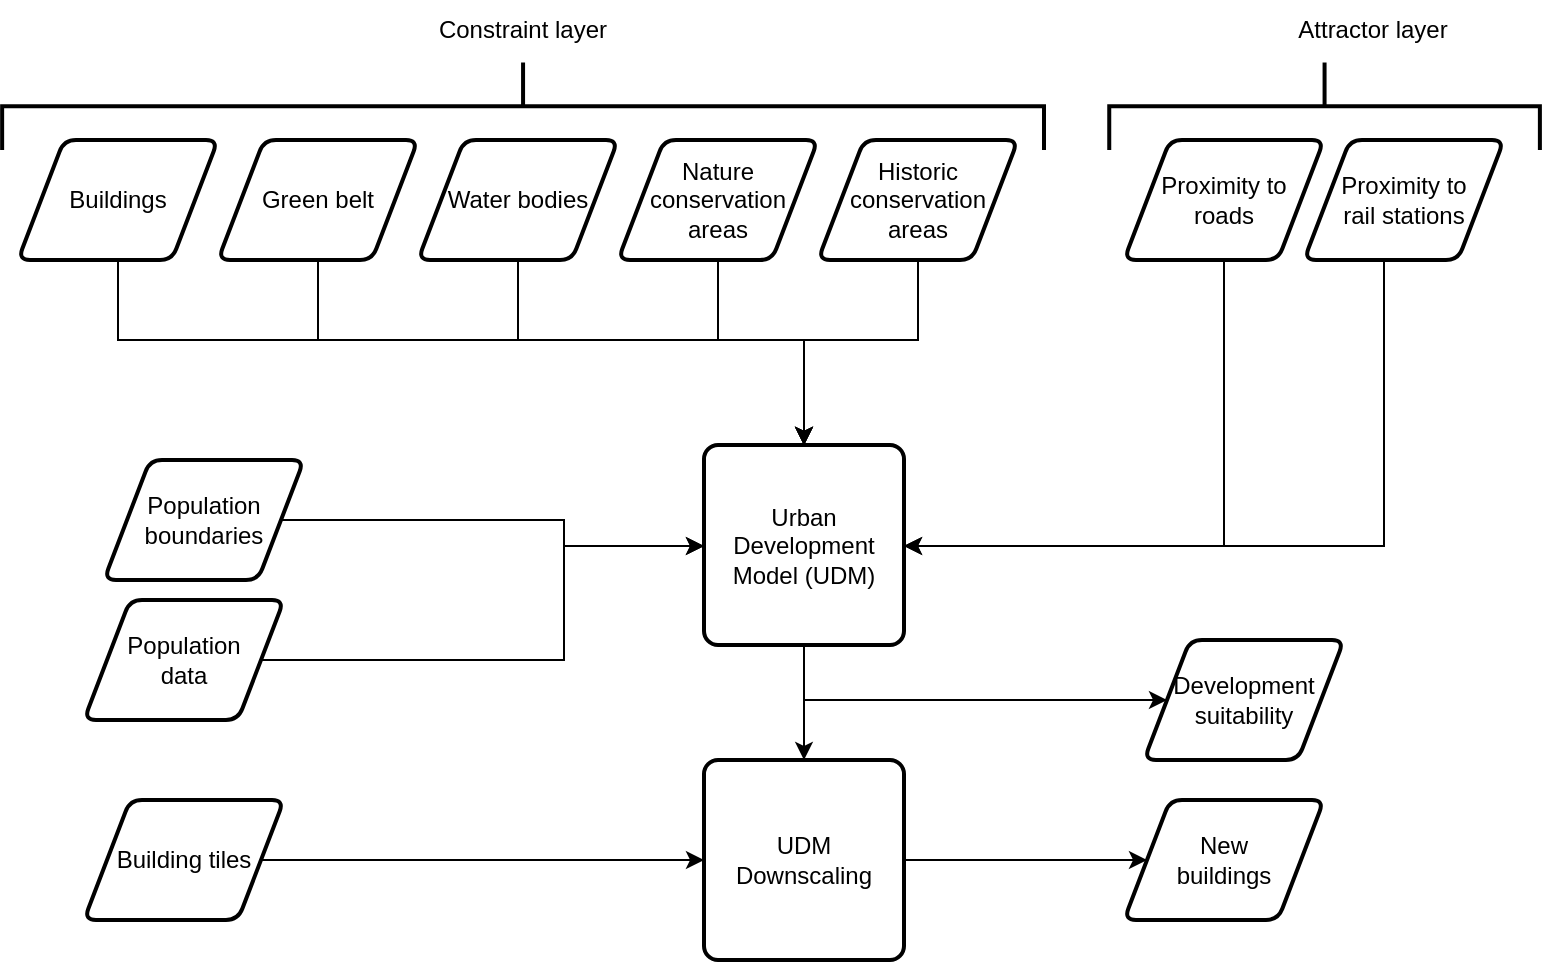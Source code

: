 <mxfile version="13.7.8" type="google" pages="2"><diagram id="clPYqx6iupSRroHbjO-H" name="Page-1"><mxGraphModel dx="1849" dy="404" grid="1" gridSize="10" guides="1" tooltips="1" connect="1" arrows="1" fold="1" page="1" pageScale="1" pageWidth="827" pageHeight="1169" math="0" shadow="0"><root><mxCell id="0"/><mxCell id="1" parent="0"/><mxCell id="8rR2oTFeSmsldMVFy4yS-31" value="" style="strokeWidth=2;html=1;shape=mxgraph.flowchart.annotation_2;align=left;labelPosition=right;pointerEvents=1;rotation=90;" parent="1" vertex="1"><mxGeometry x="-162.34" y="-177.34" width="43.75" height="520.93" as="geometry"/></mxCell><mxCell id="8rR2oTFeSmsldMVFy4yS-59" style="edgeStyle=orthogonalEdgeStyle;rounded=0;orthogonalLoop=1;jettySize=auto;html=1;" parent="1" source="8rR2oTFeSmsldMVFy4yS-33" target="8rR2oTFeSmsldMVFy4yS-39" edge="1"><mxGeometry relative="1" as="geometry"><Array as="points"><mxPoint x="-343" y="200"/><mxPoint y="200"/></Array></mxGeometry></mxCell><mxCell id="8rR2oTFeSmsldMVFy4yS-33" value="Buildings" style="shape=parallelogram;html=1;strokeWidth=2;perimeter=parallelogramPerimeter;whiteSpace=wrap;rounded=1;arcSize=12;size=0.23;" parent="1" vertex="1"><mxGeometry x="-393" y="100" width="100" height="60" as="geometry"/></mxCell><mxCell id="8rR2oTFeSmsldMVFy4yS-34" value="Constraint layer" style="text;html=1;strokeColor=none;fillColor=none;align=center;verticalAlign=middle;whiteSpace=wrap;rounded=0;" parent="1" vertex="1"><mxGeometry x="-188" y="30" width="95" height="30" as="geometry"/></mxCell><mxCell id="8rR2oTFeSmsldMVFy4yS-58" style="edgeStyle=orthogonalEdgeStyle;rounded=0;orthogonalLoop=1;jettySize=auto;html=1;" parent="1" source="8rR2oTFeSmsldMVFy4yS-35" target="8rR2oTFeSmsldMVFy4yS-39" edge="1"><mxGeometry relative="1" as="geometry"><Array as="points"><mxPoint x="-243" y="200"/><mxPoint y="200"/></Array></mxGeometry></mxCell><mxCell id="8rR2oTFeSmsldMVFy4yS-35" value="Green belt" style="shape=parallelogram;html=1;strokeWidth=2;perimeter=parallelogramPerimeter;whiteSpace=wrap;rounded=1;arcSize=12;size=0.23;" parent="1" vertex="1"><mxGeometry x="-293" y="100" width="100" height="60" as="geometry"/></mxCell><mxCell id="8rR2oTFeSmsldMVFy4yS-56" style="edgeStyle=orthogonalEdgeStyle;rounded=0;orthogonalLoop=1;jettySize=auto;html=1;" parent="1" source="8rR2oTFeSmsldMVFy4yS-36" target="8rR2oTFeSmsldMVFy4yS-39" edge="1"><mxGeometry relative="1" as="geometry"><Array as="points"><mxPoint x="-143" y="200"/><mxPoint y="200"/></Array></mxGeometry></mxCell><mxCell id="8rR2oTFeSmsldMVFy4yS-36" value="Water bodies" style="shape=parallelogram;html=1;strokeWidth=2;perimeter=parallelogramPerimeter;whiteSpace=wrap;rounded=1;arcSize=12;size=0.23;" parent="1" vertex="1"><mxGeometry x="-193" y="100" width="100" height="60" as="geometry"/></mxCell><mxCell id="8rR2oTFeSmsldMVFy4yS-55" style="edgeStyle=orthogonalEdgeStyle;rounded=0;orthogonalLoop=1;jettySize=auto;html=1;" parent="1" source="8rR2oTFeSmsldMVFy4yS-37" target="8rR2oTFeSmsldMVFy4yS-39" edge="1"><mxGeometry relative="1" as="geometry"><Array as="points"><mxPoint x="-43" y="200"/><mxPoint y="200"/></Array></mxGeometry></mxCell><mxCell id="8rR2oTFeSmsldMVFy4yS-37" value="Nature conservation areas" style="shape=parallelogram;html=1;strokeWidth=2;perimeter=parallelogramPerimeter;whiteSpace=wrap;rounded=1;arcSize=12;size=0.23;" parent="1" vertex="1"><mxGeometry x="-93" y="100" width="100" height="60" as="geometry"/></mxCell><mxCell id="8rR2oTFeSmsldMVFy4yS-54" style="edgeStyle=orthogonalEdgeStyle;rounded=0;orthogonalLoop=1;jettySize=auto;html=1;" parent="1" source="8rR2oTFeSmsldMVFy4yS-38" target="8rR2oTFeSmsldMVFy4yS-39" edge="1"><mxGeometry relative="1" as="geometry"><Array as="points"><mxPoint x="57" y="200"/><mxPoint y="200"/></Array></mxGeometry></mxCell><mxCell id="8rR2oTFeSmsldMVFy4yS-38" value="Historic conservation areas" style="shape=parallelogram;html=1;strokeWidth=2;perimeter=parallelogramPerimeter;whiteSpace=wrap;rounded=1;arcSize=12;size=0.23;" parent="1" vertex="1"><mxGeometry x="7" y="100" width="100" height="60" as="geometry"/></mxCell><mxCell id="8rR2oTFeSmsldMVFy4yS-50" value="" style="edgeStyle=orthogonalEdgeStyle;rounded=0;orthogonalLoop=1;jettySize=auto;html=1;" parent="1" source="8rR2oTFeSmsldMVFy4yS-39" target="8rR2oTFeSmsldMVFy4yS-48" edge="1"><mxGeometry relative="1" as="geometry"/></mxCell><mxCell id="8rR2oTFeSmsldMVFy4yS-65" style="edgeStyle=orthogonalEdgeStyle;rounded=0;orthogonalLoop=1;jettySize=auto;html=1;" parent="1" source="8rR2oTFeSmsldMVFy4yS-39" target="8rR2oTFeSmsldMVFy4yS-64" edge="1"><mxGeometry relative="1" as="geometry"><Array as="points"><mxPoint y="380"/></Array></mxGeometry></mxCell><mxCell id="8rR2oTFeSmsldMVFy4yS-39" value="Urban Development Model (UDM)" style="rounded=1;whiteSpace=wrap;html=1;absoluteArcSize=1;arcSize=14;strokeWidth=2;" parent="1" vertex="1"><mxGeometry x="-50" y="252.5" width="100" height="100" as="geometry"/></mxCell><mxCell id="8rR2oTFeSmsldMVFy4yS-60" style="edgeStyle=orthogonalEdgeStyle;rounded=0;orthogonalLoop=1;jettySize=auto;html=1;" parent="1" source="8rR2oTFeSmsldMVFy4yS-40" target="8rR2oTFeSmsldMVFy4yS-39" edge="1"><mxGeometry relative="1" as="geometry"><Array as="points"><mxPoint x="210" y="303"/></Array></mxGeometry></mxCell><mxCell id="8rR2oTFeSmsldMVFy4yS-40" value="&lt;div&gt;Proximity to&lt;/div&gt;&lt;div&gt; roads&lt;/div&gt;" style="shape=parallelogram;html=1;strokeWidth=2;perimeter=parallelogramPerimeter;whiteSpace=wrap;rounded=1;arcSize=12;size=0.23;" parent="1" vertex="1"><mxGeometry x="160" y="100" width="100" height="60" as="geometry"/></mxCell><mxCell id="8rR2oTFeSmsldMVFy4yS-61" style="edgeStyle=orthogonalEdgeStyle;rounded=0;orthogonalLoop=1;jettySize=auto;html=1;" parent="1" source="8rR2oTFeSmsldMVFy4yS-41" target="8rR2oTFeSmsldMVFy4yS-39" edge="1"><mxGeometry relative="1" as="geometry"><Array as="points"><mxPoint x="290" y="130"/><mxPoint x="290" y="303"/></Array></mxGeometry></mxCell><mxCell id="8rR2oTFeSmsldMVFy4yS-41" value="&lt;div&gt;Proximity to&lt;/div&gt;&lt;div&gt;rail stations&lt;br&gt;&lt;/div&gt;" style="shape=parallelogram;html=1;strokeWidth=2;perimeter=parallelogramPerimeter;whiteSpace=wrap;rounded=1;arcSize=12;size=0.23;" parent="1" vertex="1"><mxGeometry x="250" y="100" width="100" height="60" as="geometry"/></mxCell><mxCell id="8rR2oTFeSmsldMVFy4yS-52" style="edgeStyle=orthogonalEdgeStyle;rounded=0;orthogonalLoop=1;jettySize=auto;html=1;" parent="1" source="8rR2oTFeSmsldMVFy4yS-42" target="8rR2oTFeSmsldMVFy4yS-39" edge="1"><mxGeometry relative="1" as="geometry"><Array as="points"><mxPoint x="-120" y="290"/><mxPoint x="-120" y="303"/></Array></mxGeometry></mxCell><mxCell id="8rR2oTFeSmsldMVFy4yS-42" value="Population boundaries" style="shape=parallelogram;html=1;strokeWidth=2;perimeter=parallelogramPerimeter;whiteSpace=wrap;rounded=1;arcSize=12;size=0.23;" parent="1" vertex="1"><mxGeometry x="-350" y="260" width="100" height="60" as="geometry"/></mxCell><mxCell id="8rR2oTFeSmsldMVFy4yS-53" style="edgeStyle=orthogonalEdgeStyle;rounded=0;orthogonalLoop=1;jettySize=auto;html=1;" parent="1" source="8rR2oTFeSmsldMVFy4yS-43" target="8rR2oTFeSmsldMVFy4yS-39" edge="1"><mxGeometry relative="1" as="geometry"><Array as="points"><mxPoint x="-120" y="360"/><mxPoint x="-120" y="303"/></Array></mxGeometry></mxCell><mxCell id="8rR2oTFeSmsldMVFy4yS-43" value="&lt;div&gt;Population &lt;br&gt;&lt;/div&gt;&lt;div&gt;data&lt;/div&gt;" style="shape=parallelogram;html=1;strokeWidth=2;perimeter=parallelogramPerimeter;whiteSpace=wrap;rounded=1;arcSize=12;size=0.23;" parent="1" vertex="1"><mxGeometry x="-360" y="330" width="100" height="60" as="geometry"/></mxCell><mxCell id="8rR2oTFeSmsldMVFy4yS-45" value="" style="strokeWidth=2;html=1;shape=mxgraph.flowchart.annotation_2;align=left;labelPosition=right;pointerEvents=1;rotation=90;" parent="1" vertex="1"><mxGeometry x="238.41" y="-24.53" width="43.75" height="215.32" as="geometry"/></mxCell><mxCell id="8rR2oTFeSmsldMVFy4yS-46" value="Attractor layer" style="text;html=1;strokeColor=none;fillColor=none;align=center;verticalAlign=middle;whiteSpace=wrap;rounded=0;" parent="1" vertex="1"><mxGeometry x="237.31" y="30" width="95" height="30" as="geometry"/></mxCell><mxCell id="8rR2oTFeSmsldMVFy4yS-67" style="edgeStyle=orthogonalEdgeStyle;rounded=0;orthogonalLoop=1;jettySize=auto;html=1;" parent="1" source="8rR2oTFeSmsldMVFy4yS-48" target="8rR2oTFeSmsldMVFy4yS-66" edge="1"><mxGeometry relative="1" as="geometry"/></mxCell><mxCell id="8rR2oTFeSmsldMVFy4yS-48" value="UDM Downscaling" style="rounded=1;whiteSpace=wrap;html=1;absoluteArcSize=1;arcSize=14;strokeWidth=2;" parent="1" vertex="1"><mxGeometry x="-50" y="410" width="100" height="100" as="geometry"/></mxCell><mxCell id="8rR2oTFeSmsldMVFy4yS-63" style="edgeStyle=orthogonalEdgeStyle;rounded=0;orthogonalLoop=1;jettySize=auto;html=1;" parent="1" source="8rR2oTFeSmsldMVFy4yS-62" target="8rR2oTFeSmsldMVFy4yS-48" edge="1"><mxGeometry relative="1" as="geometry"/></mxCell><mxCell id="8rR2oTFeSmsldMVFy4yS-62" value="Building tiles" style="shape=parallelogram;html=1;strokeWidth=2;perimeter=parallelogramPerimeter;whiteSpace=wrap;rounded=1;arcSize=12;size=0.23;" parent="1" vertex="1"><mxGeometry x="-360" y="430" width="100" height="60" as="geometry"/></mxCell><mxCell id="8rR2oTFeSmsldMVFy4yS-64" value="Development suitability" style="shape=parallelogram;html=1;strokeWidth=2;perimeter=parallelogramPerimeter;whiteSpace=wrap;rounded=1;arcSize=12;size=0.23;" parent="1" vertex="1"><mxGeometry x="170" y="350" width="100" height="60" as="geometry"/></mxCell><mxCell id="8rR2oTFeSmsldMVFy4yS-66" value="&lt;div&gt;New &lt;br&gt;&lt;/div&gt;&lt;div&gt;buildings&lt;/div&gt;" style="shape=parallelogram;html=1;strokeWidth=2;perimeter=parallelogramPerimeter;whiteSpace=wrap;rounded=1;arcSize=12;size=0.23;" parent="1" vertex="1"><mxGeometry x="160" y="430" width="100" height="60" as="geometry"/></mxCell></root></mxGraphModel></diagram><diagram id="Yevh-g8nTKUBOGGr0oUq" name="Page-2"><mxGraphModel dx="1022" dy="404" grid="1" gridSize="10" guides="1" tooltips="1" connect="1" arrows="1" fold="1" page="1" pageScale="1" pageWidth="827" pageHeight="1169" math="0" shadow="0"><root><mxCell id="gkHT4bu3b0f0jtjOqA4o-0"/><mxCell id="gkHT4bu3b0f0jtjOqA4o-1" parent="gkHT4bu3b0f0jtjOqA4o-0"/><mxCell id="12xH_gXyC0JP7orOwCKg-64" style="edgeStyle=orthogonalEdgeStyle;rounded=0;orthogonalLoop=1;jettySize=auto;html=1;" parent="gkHT4bu3b0f0jtjOqA4o-1" source="12xH_gXyC0JP7orOwCKg-2" target="12xH_gXyC0JP7orOwCKg-63" edge="1"><mxGeometry relative="1" as="geometry"><Array as="points"><mxPoint x="210" y="270"/><mxPoint x="441" y="270"/></Array></mxGeometry></mxCell><mxCell id="12xH_gXyC0JP7orOwCKg-65" style="edgeStyle=orthogonalEdgeStyle;rounded=0;orthogonalLoop=1;jettySize=auto;html=1;" parent="gkHT4bu3b0f0jtjOqA4o-1" source="12xH_gXyC0JP7orOwCKg-5" target="12xH_gXyC0JP7orOwCKg-63" edge="1"><mxGeometry relative="1" as="geometry"><Array as="points"><mxPoint x="310" y="270"/><mxPoint x="441" y="270"/></Array></mxGeometry></mxCell><mxCell id="12xH_gXyC0JP7orOwCKg-70" style="edgeStyle=orthogonalEdgeStyle;rounded=0;orthogonalLoop=1;jettySize=auto;html=1;" parent="gkHT4bu3b0f0jtjOqA4o-1" source="12xH_gXyC0JP7orOwCKg-7" target="12xH_gXyC0JP7orOwCKg-63" edge="1"><mxGeometry relative="1" as="geometry"/></mxCell><mxCell id="12xH_gXyC0JP7orOwCKg-69" style="edgeStyle=orthogonalEdgeStyle;rounded=0;orthogonalLoop=1;jettySize=auto;html=1;" parent="gkHT4bu3b0f0jtjOqA4o-1" source="12xH_gXyC0JP7orOwCKg-9" target="12xH_gXyC0JP7orOwCKg-63" edge="1"><mxGeometry relative="1" as="geometry"><Array as="points"><mxPoint x="510" y="270"/><mxPoint x="441" y="270"/></Array></mxGeometry></mxCell><mxCell id="12xH_gXyC0JP7orOwCKg-68" style="edgeStyle=orthogonalEdgeStyle;rounded=0;orthogonalLoop=1;jettySize=auto;html=1;" parent="gkHT4bu3b0f0jtjOqA4o-1" source="12xH_gXyC0JP7orOwCKg-11" target="12xH_gXyC0JP7orOwCKg-63" edge="1"><mxGeometry relative="1" as="geometry"><Array as="points"><mxPoint x="610" y="270"/><mxPoint x="441" y="270"/></Array></mxGeometry></mxCell><mxCell id="12xH_gXyC0JP7orOwCKg-12" value="" style="edgeStyle=orthogonalEdgeStyle;rounded=0;orthogonalLoop=1;jettySize=auto;html=1;" parent="gkHT4bu3b0f0jtjOqA4o-1" source="12xH_gXyC0JP7orOwCKg-14" target="12xH_gXyC0JP7orOwCKg-26" edge="1"><mxGeometry relative="1" as="geometry"/></mxCell><mxCell id="12xH_gXyC0JP7orOwCKg-13" style="edgeStyle=orthogonalEdgeStyle;rounded=0;orthogonalLoop=1;jettySize=auto;html=1;" parent="gkHT4bu3b0f0jtjOqA4o-1" source="12xH_gXyC0JP7orOwCKg-14" target="12xH_gXyC0JP7orOwCKg-29" edge="1"><mxGeometry relative="1" as="geometry"><Array as="points"><mxPoint x="570.93" y="570"/></Array></mxGeometry></mxCell><mxCell id="12xH_gXyC0JP7orOwCKg-14" value="Urban Development Model (UDM)" style="rounded=1;whiteSpace=wrap;html=1;absoluteArcSize=1;arcSize=14;strokeWidth=2;" parent="gkHT4bu3b0f0jtjOqA4o-1" vertex="1"><mxGeometry x="520.93" y="442.5" width="100" height="100" as="geometry"/></mxCell><mxCell id="12xH_gXyC0JP7orOwCKg-15" style="edgeStyle=orthogonalEdgeStyle;rounded=0;orthogonalLoop=1;jettySize=auto;html=1;" parent="gkHT4bu3b0f0jtjOqA4o-1" source="12xH_gXyC0JP7orOwCKg-16" target="12xH_gXyC0JP7orOwCKg-14" edge="1"><mxGeometry relative="1" as="geometry"><Array as="points"><mxPoint x="780.93" y="493"/></Array></mxGeometry></mxCell><mxCell id="12xH_gXyC0JP7orOwCKg-16" value="&lt;div&gt;Proximity to&lt;/div&gt;&lt;div&gt; roads&lt;/div&gt;" style="shape=parallelogram;html=1;strokeWidth=2;perimeter=parallelogramPerimeter;whiteSpace=wrap;rounded=1;arcSize=12;size=0.23;" parent="gkHT4bu3b0f0jtjOqA4o-1" vertex="1"><mxGeometry x="730.93" y="290" width="100" height="60" as="geometry"/></mxCell><mxCell id="12xH_gXyC0JP7orOwCKg-17" style="edgeStyle=orthogonalEdgeStyle;rounded=0;orthogonalLoop=1;jettySize=auto;html=1;" parent="gkHT4bu3b0f0jtjOqA4o-1" source="12xH_gXyC0JP7orOwCKg-18" target="12xH_gXyC0JP7orOwCKg-14" edge="1"><mxGeometry relative="1" as="geometry"><Array as="points"><mxPoint x="860.93" y="320"/><mxPoint x="860.93" y="493"/></Array></mxGeometry></mxCell><mxCell id="12xH_gXyC0JP7orOwCKg-18" value="&lt;div&gt;Proximity to&lt;/div&gt;&lt;div&gt;rail stations&lt;br&gt;&lt;/div&gt;" style="shape=parallelogram;html=1;strokeWidth=2;perimeter=parallelogramPerimeter;whiteSpace=wrap;rounded=1;arcSize=12;size=0.23;" parent="gkHT4bu3b0f0jtjOqA4o-1" vertex="1"><mxGeometry x="830.93" y="290" width="100" height="60" as="geometry"/></mxCell><mxCell id="12xH_gXyC0JP7orOwCKg-19" style="edgeStyle=orthogonalEdgeStyle;rounded=0;orthogonalLoop=1;jettySize=auto;html=1;" parent="gkHT4bu3b0f0jtjOqA4o-1" source="12xH_gXyC0JP7orOwCKg-20" target="12xH_gXyC0JP7orOwCKg-14" edge="1"><mxGeometry relative="1" as="geometry"><Array as="points"><mxPoint x="450.93" y="480"/><mxPoint x="450.93" y="493"/></Array></mxGeometry></mxCell><mxCell id="12xH_gXyC0JP7orOwCKg-20" value="Population boundaries" style="shape=parallelogram;html=1;strokeWidth=2;perimeter=parallelogramPerimeter;whiteSpace=wrap;rounded=1;arcSize=12;size=0.23;" parent="gkHT4bu3b0f0jtjOqA4o-1" vertex="1"><mxGeometry x="220.93" y="450" width="100" height="60" as="geometry"/></mxCell><mxCell id="12xH_gXyC0JP7orOwCKg-21" style="edgeStyle=orthogonalEdgeStyle;rounded=0;orthogonalLoop=1;jettySize=auto;html=1;" parent="gkHT4bu3b0f0jtjOqA4o-1" source="12xH_gXyC0JP7orOwCKg-22" target="12xH_gXyC0JP7orOwCKg-14" edge="1"><mxGeometry relative="1" as="geometry"><Array as="points"><mxPoint x="450.93" y="550"/><mxPoint x="450.93" y="493"/></Array></mxGeometry></mxCell><mxCell id="12xH_gXyC0JP7orOwCKg-22" value="&lt;div&gt;Population &lt;br&gt;&lt;/div&gt;&lt;div&gt;data&lt;/div&gt;" style="shape=parallelogram;html=1;strokeWidth=2;perimeter=parallelogramPerimeter;whiteSpace=wrap;rounded=1;arcSize=12;size=0.23;" parent="gkHT4bu3b0f0jtjOqA4o-1" vertex="1"><mxGeometry x="220.93" y="520" width="100" height="60" as="geometry"/></mxCell><mxCell id="12xH_gXyC0JP7orOwCKg-23" value="" style="strokeWidth=2;html=1;shape=mxgraph.flowchart.annotation_2;align=left;labelPosition=right;pointerEvents=1;rotation=90;" parent="gkHT4bu3b0f0jtjOqA4o-1" vertex="1"><mxGeometry x="809.34" y="165.47" width="43.75" height="215.32" as="geometry"/></mxCell><mxCell id="12xH_gXyC0JP7orOwCKg-24" value="Attractor layer" style="text;html=1;strokeColor=none;fillColor=none;align=center;verticalAlign=middle;whiteSpace=wrap;rounded=0;" parent="gkHT4bu3b0f0jtjOqA4o-1" vertex="1"><mxGeometry x="800.6" y="220" width="95" height="30" as="geometry"/></mxCell><mxCell id="12xH_gXyC0JP7orOwCKg-25" style="edgeStyle=orthogonalEdgeStyle;rounded=0;orthogonalLoop=1;jettySize=auto;html=1;" parent="gkHT4bu3b0f0jtjOqA4o-1" source="12xH_gXyC0JP7orOwCKg-26" target="12xH_gXyC0JP7orOwCKg-30" edge="1"><mxGeometry relative="1" as="geometry"/></mxCell><mxCell id="12xH_gXyC0JP7orOwCKg-26" value="UDM Downscaling" style="rounded=1;whiteSpace=wrap;html=1;absoluteArcSize=1;arcSize=14;strokeWidth=2;" parent="gkHT4bu3b0f0jtjOqA4o-1" vertex="1"><mxGeometry x="520.93" y="600" width="100" height="100" as="geometry"/></mxCell><mxCell id="12xH_gXyC0JP7orOwCKg-27" style="edgeStyle=orthogonalEdgeStyle;rounded=0;orthogonalLoop=1;jettySize=auto;html=1;" parent="gkHT4bu3b0f0jtjOqA4o-1" source="12xH_gXyC0JP7orOwCKg-28" target="12xH_gXyC0JP7orOwCKg-26" edge="1"><mxGeometry relative="1" as="geometry"/></mxCell><mxCell id="12xH_gXyC0JP7orOwCKg-28" value="Building tiles" style="shape=parallelogram;html=1;strokeWidth=2;perimeter=parallelogramPerimeter;whiteSpace=wrap;rounded=1;arcSize=12;size=0.23;" parent="gkHT4bu3b0f0jtjOqA4o-1" vertex="1"><mxGeometry x="220.93" y="620" width="100" height="60" as="geometry"/></mxCell><mxCell id="12xH_gXyC0JP7orOwCKg-29" value="Development suitability" style="shape=parallelogram;html=1;strokeWidth=2;perimeter=parallelogramPerimeter;whiteSpace=wrap;rounded=1;arcSize=12;size=0.23;" parent="gkHT4bu3b0f0jtjOqA4o-1" vertex="1"><mxGeometry x="718" y="540" width="109.07" height="60" as="geometry"/></mxCell><mxCell id="12xH_gXyC0JP7orOwCKg-30" value="&lt;div&gt;New &lt;br&gt;&lt;/div&gt;&lt;div&gt;buildings&lt;/div&gt;" style="shape=parallelogram;html=1;strokeWidth=2;perimeter=parallelogramPerimeter;whiteSpace=wrap;rounded=1;arcSize=12;size=0.23;" parent="gkHT4bu3b0f0jtjOqA4o-1" vertex="1"><mxGeometry x="718" y="620" width="109.07" height="60" as="geometry"/></mxCell><mxCell id="12xH_gXyC0JP7orOwCKg-34" style="edgeStyle=orthogonalEdgeStyle;rounded=0;orthogonalLoop=1;jettySize=auto;html=1;" parent="gkHT4bu3b0f0jtjOqA4o-1" source="12xH_gXyC0JP7orOwCKg-31" target="12xH_gXyC0JP7orOwCKg-33" edge="1"><mxGeometry relative="1" as="geometry"/></mxCell><mxCell id="12xH_gXyC0JP7orOwCKg-31" value="Road data" style="shape=parallelogram;html=1;strokeWidth=2;perimeter=parallelogramPerimeter;whiteSpace=wrap;rounded=1;arcSize=12;size=0.23;" parent="gkHT4bu3b0f0jtjOqA4o-1" vertex="1"><mxGeometry x="686.26" y="30" width="100" height="60" as="geometry"/></mxCell><mxCell id="12xH_gXyC0JP7orOwCKg-35" style="edgeStyle=orthogonalEdgeStyle;rounded=0;orthogonalLoop=1;jettySize=auto;html=1;" parent="gkHT4bu3b0f0jtjOqA4o-1" source="12xH_gXyC0JP7orOwCKg-32" target="12xH_gXyC0JP7orOwCKg-33" edge="1"><mxGeometry relative="1" as="geometry"/></mxCell><mxCell id="12xH_gXyC0JP7orOwCKg-32" value="&lt;div&gt;Railway &lt;br&gt;&lt;/div&gt;&lt;div&gt;stations&lt;/div&gt;" style="shape=parallelogram;html=1;strokeWidth=2;perimeter=parallelogramPerimeter;whiteSpace=wrap;rounded=1;arcSize=12;size=0.23;" parent="gkHT4bu3b0f0jtjOqA4o-1" vertex="1"><mxGeometry x="795.6" y="30" width="100" height="60" as="geometry"/></mxCell><mxCell id="12xH_gXyC0JP7orOwCKg-40" style="edgeStyle=orthogonalEdgeStyle;rounded=0;orthogonalLoop=1;jettySize=auto;html=1;" parent="gkHT4bu3b0f0jtjOqA4o-1" source="12xH_gXyC0JP7orOwCKg-33" target="12xH_gXyC0JP7orOwCKg-16" edge="1"><mxGeometry relative="1" as="geometry"/></mxCell><mxCell id="12xH_gXyC0JP7orOwCKg-41" style="edgeStyle=orthogonalEdgeStyle;rounded=0;orthogonalLoop=1;jettySize=auto;html=1;entryX=0.6;entryY=-0.001;entryDx=0;entryDy=0;entryPerimeter=0;" parent="gkHT4bu3b0f0jtjOqA4o-1" source="12xH_gXyC0JP7orOwCKg-33" target="12xH_gXyC0JP7orOwCKg-18" edge="1"><mxGeometry relative="1" as="geometry"><Array as="points"><mxPoint x="796" y="280"/><mxPoint x="891" y="280"/></Array></mxGeometry></mxCell><mxCell id="12xH_gXyC0JP7orOwCKg-33" value="Proximity mapper" style="rounded=1;whiteSpace=wrap;html=1;absoluteArcSize=1;arcSize=14;strokeWidth=2;" parent="gkHT4bu3b0f0jtjOqA4o-1" vertex="1"><mxGeometry x="746.26" y="130" width="100" height="60" as="geometry"/></mxCell><mxCell id="12xH_gXyC0JP7orOwCKg-60" style="edgeStyle=orthogonalEdgeStyle;rounded=0;orthogonalLoop=1;jettySize=auto;html=1;" parent="gkHT4bu3b0f0jtjOqA4o-1" source="12xH_gXyC0JP7orOwCKg-57" target="12xH_gXyC0JP7orOwCKg-14" edge="1"><mxGeometry relative="1" as="geometry"><Array as="points"><mxPoint x="1030" y="510"/></Array></mxGeometry></mxCell><mxCell id="12xH_gXyC0JP7orOwCKg-57" value="Parameters" style="shape=parallelogram;html=1;strokeWidth=2;perimeter=parallelogramPerimeter;whiteSpace=wrap;rounded=1;arcSize=12;size=0.23;" parent="gkHT4bu3b0f0jtjOqA4o-1" vertex="1"><mxGeometry x="980" y="290" width="100" height="60" as="geometry"/></mxCell><mxCell id="12xH_gXyC0JP7orOwCKg-61" style="edgeStyle=orthogonalEdgeStyle;rounded=0;orthogonalLoop=1;jettySize=auto;html=1;" parent="gkHT4bu3b0f0jtjOqA4o-1" source="12xH_gXyC0JP7orOwCKg-43" target="12xH_gXyC0JP7orOwCKg-57" edge="1"><mxGeometry relative="1" as="geometry"/></mxCell><mxCell id="12xH_gXyC0JP7orOwCKg-43" value="" style="shape=table;html=1;whiteSpace=wrap;startSize=0;container=1;collapsible=0;childLayout=tableLayout;" parent="gkHT4bu3b0f0jtjOqA4o-1" vertex="1"><mxGeometry x="930" y="40" width="390" height="140" as="geometry"/></mxCell><mxCell id="12xH_gXyC0JP7orOwCKg-44" value="" style="shape=partialRectangle;html=1;whiteSpace=wrap;collapsible=0;dropTarget=0;pointerEvents=0;fillColor=none;top=0;left=0;bottom=0;right=0;points=[[0,0.5],[1,0.5]];portConstraint=eastwest;" parent="12xH_gXyC0JP7orOwCKg-43" vertex="1"><mxGeometry width="390" height="35" as="geometry"/></mxCell><mxCell id="12xH_gXyC0JP7orOwCKg-45" value="Parameter" style="shape=partialRectangle;html=1;whiteSpace=wrap;connectable=0;overflow=hidden;fillColor=none;top=0;left=0;bottom=0;right=0;" parent="12xH_gXyC0JP7orOwCKg-44" vertex="1"><mxGeometry width="140" height="35" as="geometry"/></mxCell><mxCell id="12xH_gXyC0JP7orOwCKg-46" value="Description" style="shape=partialRectangle;html=1;whiteSpace=wrap;connectable=0;overflow=hidden;fillColor=none;top=0;left=0;bottom=0;right=0;" parent="12xH_gXyC0JP7orOwCKg-44" vertex="1"><mxGeometry x="140" width="250" height="35" as="geometry"/></mxCell><mxCell id="12xH_gXyC0JP7orOwCKg-47" value="" style="shape=partialRectangle;html=1;whiteSpace=wrap;collapsible=0;dropTarget=0;pointerEvents=0;fillColor=none;top=0;left=0;bottom=0;right=0;points=[[0,0.5],[1,0.5]];portConstraint=eastwest;" parent="12xH_gXyC0JP7orOwCKg-43" vertex="1"><mxGeometry y="35" width="390" height="35" as="geometry"/></mxCell><mxCell id="12xH_gXyC0JP7orOwCKg-48" value="Minimum development area (hectares)" style="shape=partialRectangle;html=1;whiteSpace=wrap;connectable=0;overflow=hidden;fillColor=none;top=0;left=0;bottom=0;right=0;" parent="12xH_gXyC0JP7orOwCKg-47" vertex="1"><mxGeometry width="140" height="35" as="geometry"/></mxCell><mxCell id="12xH_gXyC0JP7orOwCKg-49" value="The minimum size of any areas for new developments" style="shape=partialRectangle;html=1;whiteSpace=wrap;connectable=0;overflow=hidden;fillColor=none;top=0;left=0;bottom=0;right=0;" parent="12xH_gXyC0JP7orOwCKg-47" vertex="1"><mxGeometry x="140" width="250" height="35" as="geometry"/></mxCell><mxCell id="12xH_gXyC0JP7orOwCKg-50" value="" style="shape=partialRectangle;html=1;whiteSpace=wrap;collapsible=0;dropTarget=0;pointerEvents=0;fillColor=none;top=0;left=0;bottom=0;right=0;points=[[0,0.5],[1,0.5]];portConstraint=eastwest;" parent="12xH_gXyC0JP7orOwCKg-43" vertex="1"><mxGeometry y="70" width="390" height="35" as="geometry"/></mxCell><mxCell id="12xH_gXyC0JP7orOwCKg-51" value="" style="shape=partialRectangle;html=1;whiteSpace=wrap;connectable=0;overflow=hidden;fillColor=none;top=0;left=0;bottom=0;right=0;" parent="12xH_gXyC0JP7orOwCKg-50" vertex="1"><mxGeometry width="140" height="35" as="geometry"/></mxCell><mxCell id="12xH_gXyC0JP7orOwCKg-52" value="" style="shape=partialRectangle;html=1;whiteSpace=wrap;connectable=0;overflow=hidden;fillColor=none;top=0;left=0;bottom=0;right=0;" parent="12xH_gXyC0JP7orOwCKg-50" vertex="1"><mxGeometry x="140" width="250" height="35" as="geometry"/></mxCell><mxCell id="12xH_gXyC0JP7orOwCKg-53" value="" style="shape=partialRectangle;html=1;whiteSpace=wrap;collapsible=0;dropTarget=0;pointerEvents=0;fillColor=none;top=0;left=0;bottom=0;right=0;points=[[0,0.5],[1,0.5]];portConstraint=eastwest;" parent="12xH_gXyC0JP7orOwCKg-43" vertex="1"><mxGeometry y="105" width="390" height="35" as="geometry"/></mxCell><mxCell id="12xH_gXyC0JP7orOwCKg-54" value="" style="shape=partialRectangle;html=1;whiteSpace=wrap;connectable=0;overflow=hidden;fillColor=none;top=0;left=0;bottom=0;right=0;" parent="12xH_gXyC0JP7orOwCKg-53" vertex="1"><mxGeometry width="140" height="35" as="geometry"/></mxCell><mxCell id="12xH_gXyC0JP7orOwCKg-55" value="" style="shape=partialRectangle;html=1;whiteSpace=wrap;connectable=0;overflow=hidden;fillColor=none;top=0;left=0;bottom=0;right=0;" parent="12xH_gXyC0JP7orOwCKg-53" vertex="1"><mxGeometry x="140" width="250" height="35" as="geometry"/></mxCell><mxCell id="12xH_gXyC0JP7orOwCKg-56" style="edgeStyle=orthogonalEdgeStyle;rounded=0;orthogonalLoop=1;jettySize=auto;html=1;exitX=1;exitY=0.5;exitDx=0;exitDy=0;" parent="12xH_gXyC0JP7orOwCKg-43" source="12xH_gXyC0JP7orOwCKg-47" target="12xH_gXyC0JP7orOwCKg-47" edge="1"><mxGeometry relative="1" as="geometry"/></mxCell><mxCell id="12xH_gXyC0JP7orOwCKg-71" style="edgeStyle=orthogonalEdgeStyle;rounded=0;orthogonalLoop=1;jettySize=auto;html=1;" parent="gkHT4bu3b0f0jtjOqA4o-1" source="12xH_gXyC0JP7orOwCKg-63" target="12xH_gXyC0JP7orOwCKg-14" edge="1"><mxGeometry relative="1" as="geometry"><Array as="points"><mxPoint x="441" y="400"/><mxPoint x="571" y="400"/></Array></mxGeometry></mxCell><mxCell id="12xH_gXyC0JP7orOwCKg-63" value="Format convertor&amp;nbsp; (vector to raster)" style="rounded=1;whiteSpace=wrap;html=1;absoluteArcSize=1;arcSize=14;strokeWidth=2;" parent="gkHT4bu3b0f0jtjOqA4o-1" vertex="1"><mxGeometry x="390.66" y="310" width="100" height="60" as="geometry"/></mxCell><mxCell id="12xH_gXyC0JP7orOwCKg-72" value="Constraint layer data" style="swimlane;" parent="gkHT4bu3b0f0jtjOqA4o-1" vertex="1"><mxGeometry x="166.26" y="110" width="520" height="150" as="geometry"><mxRectangle x="166.26" y="110" width="150" height="23" as="alternateBounds"/></mxGeometry></mxCell><mxCell id="12xH_gXyC0JP7orOwCKg-2" value="Buildings" style="shape=parallelogram;html=1;strokeWidth=2;perimeter=parallelogramPerimeter;whiteSpace=wrap;rounded=1;arcSize=12;size=0.23;" parent="12xH_gXyC0JP7orOwCKg-72" vertex="1"><mxGeometry x="20.0" y="39.21" width="100" height="60" as="geometry"/></mxCell><mxCell id="12xH_gXyC0JP7orOwCKg-5" value="Green belt" style="shape=parallelogram;html=1;strokeWidth=2;perimeter=parallelogramPerimeter;whiteSpace=wrap;rounded=1;arcSize=12;size=0.23;" parent="12xH_gXyC0JP7orOwCKg-72" vertex="1"><mxGeometry x="120.0" y="39.21" width="100" height="60" as="geometry"/></mxCell><mxCell id="12xH_gXyC0JP7orOwCKg-7" value="Water bodies" style="shape=parallelogram;html=1;strokeWidth=2;perimeter=parallelogramPerimeter;whiteSpace=wrap;rounded=1;arcSize=12;size=0.23;" parent="12xH_gXyC0JP7orOwCKg-72" vertex="1"><mxGeometry x="220.0" y="39.21" width="100" height="60" as="geometry"/></mxCell><mxCell id="12xH_gXyC0JP7orOwCKg-9" value="Nature conservation areas" style="shape=parallelogram;html=1;strokeWidth=2;perimeter=parallelogramPerimeter;whiteSpace=wrap;rounded=1;arcSize=12;size=0.23;" parent="12xH_gXyC0JP7orOwCKg-72" vertex="1"><mxGeometry x="320.0" y="39.21" width="100" height="60" as="geometry"/></mxCell><mxCell id="12xH_gXyC0JP7orOwCKg-11" value="Historic conservation areas" style="shape=parallelogram;html=1;strokeWidth=2;perimeter=parallelogramPerimeter;whiteSpace=wrap;rounded=1;arcSize=12;size=0.23;" parent="12xH_gXyC0JP7orOwCKg-72" vertex="1"><mxGeometry x="410.66" y="39.21" width="100" height="60" as="geometry"/></mxCell></root></mxGraphModel></diagram></mxfile>